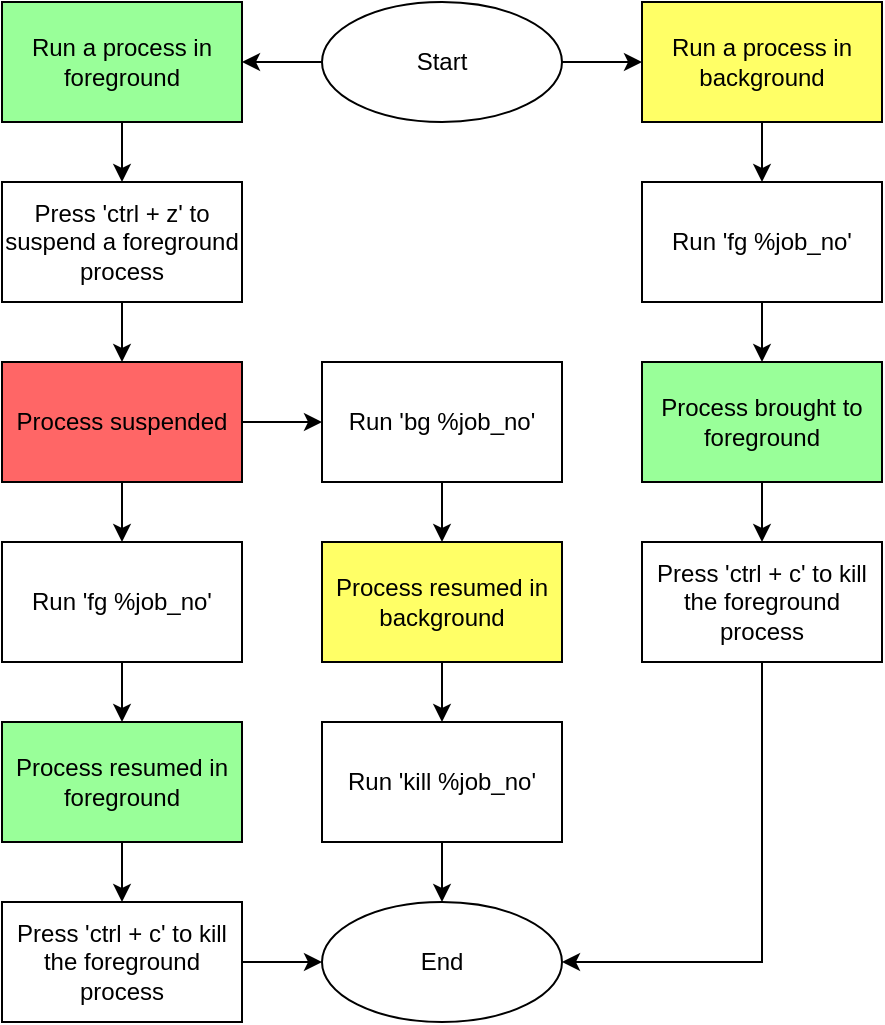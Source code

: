 <mxfile version="20.6.0" type="github">
  <diagram id="qLZ6cuhkYy0z-SAB9hcI" name="Page-1">
    <mxGraphModel dx="735" dy="446" grid="1" gridSize="10" guides="1" tooltips="1" connect="1" arrows="1" fold="1" page="1" pageScale="1" pageWidth="850" pageHeight="1100" math="0" shadow="0">
      <root>
        <mxCell id="0" />
        <mxCell id="1" parent="0" />
        <mxCell id="V6eCvAGBm_swu__jGL6y-1" value="" style="edgeStyle=orthogonalEdgeStyle;rounded=0;orthogonalLoop=1;jettySize=auto;html=1;" edge="1" parent="1" source="V6eCvAGBm_swu__jGL6y-2" target="V6eCvAGBm_swu__jGL6y-4">
          <mxGeometry relative="1" as="geometry" />
        </mxCell>
        <mxCell id="V6eCvAGBm_swu__jGL6y-2" value="Run a process in foreground" style="rounded=0;whiteSpace=wrap;html=1;labelBackgroundColor=none;fillColor=#99FF99;gradientColor=none;" vertex="1" parent="1">
          <mxGeometry x="300" y="80" width="120" height="60" as="geometry" />
        </mxCell>
        <mxCell id="V6eCvAGBm_swu__jGL6y-3" value="" style="edgeStyle=orthogonalEdgeStyle;rounded=0;orthogonalLoop=1;jettySize=auto;html=1;" edge="1" parent="1" source="V6eCvAGBm_swu__jGL6y-4" target="V6eCvAGBm_swu__jGL6y-7">
          <mxGeometry relative="1" as="geometry" />
        </mxCell>
        <mxCell id="V6eCvAGBm_swu__jGL6y-4" value="Press &#39;ctrl + z&#39; to suspend a foreground process" style="rounded=0;whiteSpace=wrap;html=1;" vertex="1" parent="1">
          <mxGeometry x="300" y="170" width="120" height="60" as="geometry" />
        </mxCell>
        <mxCell id="V6eCvAGBm_swu__jGL6y-5" value="" style="edgeStyle=orthogonalEdgeStyle;rounded=0;orthogonalLoop=1;jettySize=auto;html=1;" edge="1" parent="1" source="V6eCvAGBm_swu__jGL6y-7" target="V6eCvAGBm_swu__jGL6y-9">
          <mxGeometry relative="1" as="geometry" />
        </mxCell>
        <mxCell id="V6eCvAGBm_swu__jGL6y-6" value="" style="edgeStyle=orthogonalEdgeStyle;rounded=0;orthogonalLoop=1;jettySize=auto;html=1;" edge="1" parent="1" source="V6eCvAGBm_swu__jGL6y-7" target="V6eCvAGBm_swu__jGL6y-27">
          <mxGeometry relative="1" as="geometry" />
        </mxCell>
        <mxCell id="V6eCvAGBm_swu__jGL6y-7" value="Process suspended" style="rounded=0;whiteSpace=wrap;html=1;fillColor=#FF6666;" vertex="1" parent="1">
          <mxGeometry x="300" y="260" width="120" height="60" as="geometry" />
        </mxCell>
        <mxCell id="V6eCvAGBm_swu__jGL6y-8" value="" style="edgeStyle=orthogonalEdgeStyle;rounded=0;orthogonalLoop=1;jettySize=auto;html=1;" edge="1" parent="1" source="V6eCvAGBm_swu__jGL6y-9" target="V6eCvAGBm_swu__jGL6y-11">
          <mxGeometry relative="1" as="geometry" />
        </mxCell>
        <mxCell id="V6eCvAGBm_swu__jGL6y-9" value="Run &#39;fg %job_no&#39;" style="rounded=0;whiteSpace=wrap;html=1;" vertex="1" parent="1">
          <mxGeometry x="300" y="350" width="120" height="60" as="geometry" />
        </mxCell>
        <mxCell id="V6eCvAGBm_swu__jGL6y-10" value="" style="edgeStyle=orthogonalEdgeStyle;rounded=0;orthogonalLoop=1;jettySize=auto;html=1;" edge="1" parent="1" source="V6eCvAGBm_swu__jGL6y-11" target="V6eCvAGBm_swu__jGL6y-19">
          <mxGeometry relative="1" as="geometry" />
        </mxCell>
        <mxCell id="V6eCvAGBm_swu__jGL6y-11" value="Process resumed in foreground" style="rounded=0;whiteSpace=wrap;html=1;fillColor=#99FF99;" vertex="1" parent="1">
          <mxGeometry x="300" y="440" width="120" height="60" as="geometry" />
        </mxCell>
        <mxCell id="V6eCvAGBm_swu__jGL6y-12" value="" style="edgeStyle=orthogonalEdgeStyle;rounded=0;orthogonalLoop=1;jettySize=auto;html=1;" edge="1" parent="1" source="V6eCvAGBm_swu__jGL6y-13" target="V6eCvAGBm_swu__jGL6y-15">
          <mxGeometry relative="1" as="geometry" />
        </mxCell>
        <mxCell id="V6eCvAGBm_swu__jGL6y-13" value="Run a process in background" style="rounded=0;whiteSpace=wrap;html=1;fillColor=#FFFF66;" vertex="1" parent="1">
          <mxGeometry x="620" y="80" width="120" height="60" as="geometry" />
        </mxCell>
        <mxCell id="V6eCvAGBm_swu__jGL6y-14" value="" style="edgeStyle=orthogonalEdgeStyle;rounded=0;orthogonalLoop=1;jettySize=auto;html=1;" edge="1" parent="1" source="V6eCvAGBm_swu__jGL6y-15" target="V6eCvAGBm_swu__jGL6y-17">
          <mxGeometry relative="1" as="geometry" />
        </mxCell>
        <mxCell id="V6eCvAGBm_swu__jGL6y-15" value="Run &#39;fg %job_no&#39;" style="rounded=0;whiteSpace=wrap;html=1;" vertex="1" parent="1">
          <mxGeometry x="620" y="170" width="120" height="60" as="geometry" />
        </mxCell>
        <mxCell id="V6eCvAGBm_swu__jGL6y-16" style="edgeStyle=orthogonalEdgeStyle;rounded=0;orthogonalLoop=1;jettySize=auto;html=1;exitX=0.5;exitY=1;exitDx=0;exitDy=0;entryX=0.5;entryY=0;entryDx=0;entryDy=0;" edge="1" parent="1" source="V6eCvAGBm_swu__jGL6y-17" target="V6eCvAGBm_swu__jGL6y-25">
          <mxGeometry relative="1" as="geometry" />
        </mxCell>
        <mxCell id="V6eCvAGBm_swu__jGL6y-17" value="Process brought to foreground" style="rounded=0;whiteSpace=wrap;html=1;fillColor=#99FF99;" vertex="1" parent="1">
          <mxGeometry x="620" y="260" width="120" height="60" as="geometry" />
        </mxCell>
        <mxCell id="V6eCvAGBm_swu__jGL6y-18" value="" style="edgeStyle=orthogonalEdgeStyle;rounded=0;orthogonalLoop=1;jettySize=auto;html=1;" edge="1" parent="1" source="V6eCvAGBm_swu__jGL6y-19" target="V6eCvAGBm_swu__jGL6y-23">
          <mxGeometry relative="1" as="geometry" />
        </mxCell>
        <mxCell id="V6eCvAGBm_swu__jGL6y-19" value="Press &#39;ctrl + c&#39; to kill the foreground process" style="rounded=0;whiteSpace=wrap;html=1;" vertex="1" parent="1">
          <mxGeometry x="300" y="530" width="120" height="60" as="geometry" />
        </mxCell>
        <mxCell id="V6eCvAGBm_swu__jGL6y-20" style="edgeStyle=orthogonalEdgeStyle;rounded=0;orthogonalLoop=1;jettySize=auto;html=1;exitX=0;exitY=0.5;exitDx=0;exitDy=0;" edge="1" parent="1" source="V6eCvAGBm_swu__jGL6y-22" target="V6eCvAGBm_swu__jGL6y-2">
          <mxGeometry relative="1" as="geometry" />
        </mxCell>
        <mxCell id="V6eCvAGBm_swu__jGL6y-21" style="edgeStyle=orthogonalEdgeStyle;rounded=0;orthogonalLoop=1;jettySize=auto;html=1;exitX=1;exitY=0.5;exitDx=0;exitDy=0;" edge="1" parent="1" source="V6eCvAGBm_swu__jGL6y-22" target="V6eCvAGBm_swu__jGL6y-13">
          <mxGeometry relative="1" as="geometry" />
        </mxCell>
        <mxCell id="V6eCvAGBm_swu__jGL6y-22" value="Start" style="ellipse;whiteSpace=wrap;html=1;rounded=0;" vertex="1" parent="1">
          <mxGeometry x="460" y="80" width="120" height="60" as="geometry" />
        </mxCell>
        <mxCell id="V6eCvAGBm_swu__jGL6y-23" value="End" style="ellipse;whiteSpace=wrap;html=1;rounded=0;" vertex="1" parent="1">
          <mxGeometry x="460" y="530" width="120" height="60" as="geometry" />
        </mxCell>
        <mxCell id="V6eCvAGBm_swu__jGL6y-24" style="edgeStyle=orthogonalEdgeStyle;rounded=0;orthogonalLoop=1;jettySize=auto;html=1;exitX=0.5;exitY=1;exitDx=0;exitDy=0;entryX=1;entryY=0.5;entryDx=0;entryDy=0;" edge="1" parent="1" source="V6eCvAGBm_swu__jGL6y-25" target="V6eCvAGBm_swu__jGL6y-23">
          <mxGeometry relative="1" as="geometry">
            <Array as="points">
              <mxPoint x="680" y="560" />
            </Array>
          </mxGeometry>
        </mxCell>
        <mxCell id="V6eCvAGBm_swu__jGL6y-25" value="Press &#39;ctrl + c&#39; to kill the foreground process" style="rounded=0;whiteSpace=wrap;html=1;" vertex="1" parent="1">
          <mxGeometry x="620" y="350" width="120" height="60" as="geometry" />
        </mxCell>
        <mxCell id="V6eCvAGBm_swu__jGL6y-26" value="" style="edgeStyle=orthogonalEdgeStyle;rounded=0;orthogonalLoop=1;jettySize=auto;html=1;" edge="1" parent="1" source="V6eCvAGBm_swu__jGL6y-27" target="V6eCvAGBm_swu__jGL6y-29">
          <mxGeometry relative="1" as="geometry" />
        </mxCell>
        <mxCell id="V6eCvAGBm_swu__jGL6y-27" value="Run &#39;bg %job_no&#39;" style="rounded=0;whiteSpace=wrap;html=1;" vertex="1" parent="1">
          <mxGeometry x="460" y="260" width="120" height="60" as="geometry" />
        </mxCell>
        <mxCell id="V6eCvAGBm_swu__jGL6y-28" value="" style="edgeStyle=orthogonalEdgeStyle;rounded=0;orthogonalLoop=1;jettySize=auto;html=1;" edge="1" parent="1" source="V6eCvAGBm_swu__jGL6y-29" target="V6eCvAGBm_swu__jGL6y-31">
          <mxGeometry relative="1" as="geometry" />
        </mxCell>
        <mxCell id="V6eCvAGBm_swu__jGL6y-29" value="Process resumed in background" style="rounded=0;whiteSpace=wrap;html=1;fillColor=#FFFF66;" vertex="1" parent="1">
          <mxGeometry x="460" y="350" width="120" height="60" as="geometry" />
        </mxCell>
        <mxCell id="V6eCvAGBm_swu__jGL6y-30" style="edgeStyle=orthogonalEdgeStyle;rounded=0;orthogonalLoop=1;jettySize=auto;html=1;exitX=0.5;exitY=1;exitDx=0;exitDy=0;entryX=0.5;entryY=0;entryDx=0;entryDy=0;" edge="1" parent="1" source="V6eCvAGBm_swu__jGL6y-31" target="V6eCvAGBm_swu__jGL6y-23">
          <mxGeometry relative="1" as="geometry">
            <mxPoint x="560" y="520" as="targetPoint" />
          </mxGeometry>
        </mxCell>
        <mxCell id="V6eCvAGBm_swu__jGL6y-31" value="Run &#39;kill %job_no&#39;" style="rounded=0;whiteSpace=wrap;html=1;" vertex="1" parent="1">
          <mxGeometry x="460" y="440" width="120" height="60" as="geometry" />
        </mxCell>
      </root>
    </mxGraphModel>
  </diagram>
</mxfile>
